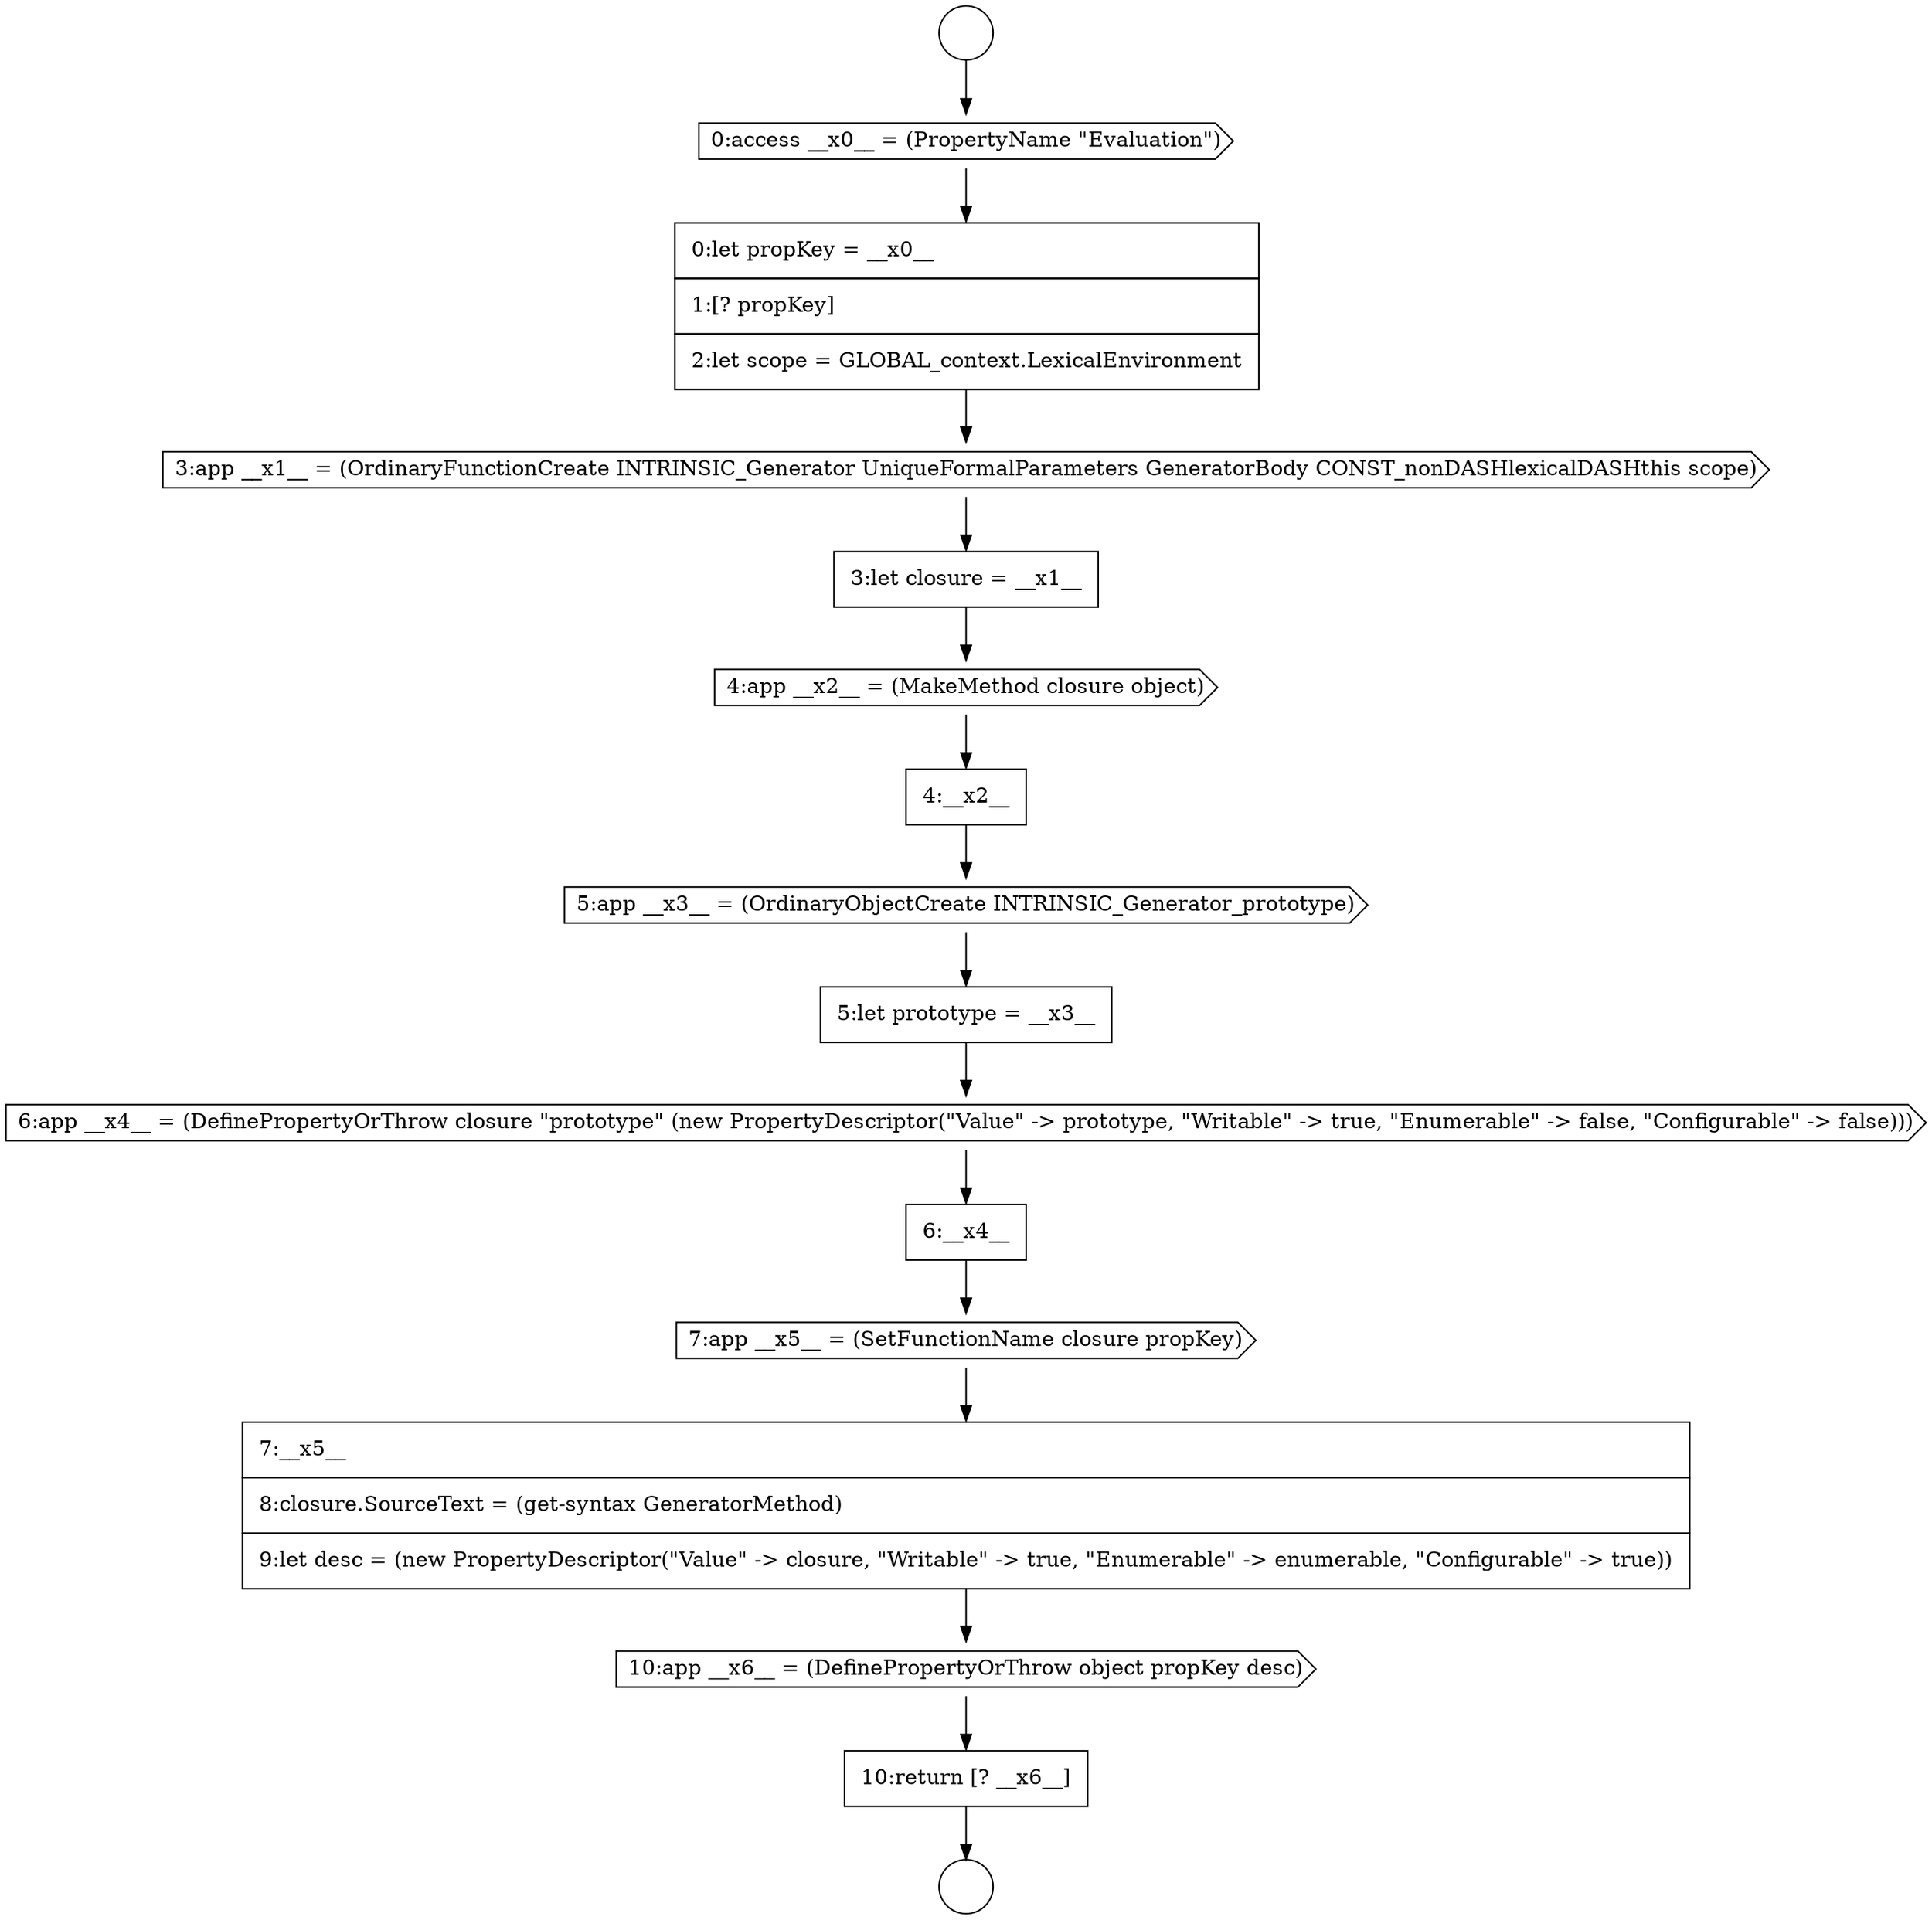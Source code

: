 digraph {
  node9324 [shape=cds, label=<<font color="black">3:app __x1__ = (OrdinaryFunctionCreate INTRINSIC_Generator UniqueFormalParameters GeneratorBody CONST_nonDASHlexicalDASHthis scope)</font>> color="black" fillcolor="white" style=filled]
  node9332 [shape=cds, label=<<font color="black">7:app __x5__ = (SetFunctionName closure propKey)</font>> color="black" fillcolor="white" style=filled]
  node9330 [shape=cds, label=<<font color="black">6:app __x4__ = (DefinePropertyOrThrow closure &quot;prototype&quot; (new PropertyDescriptor(&quot;Value&quot; -&gt; prototype, &quot;Writable&quot; -&gt; true, &quot;Enumerable&quot; -&gt; false, &quot;Configurable&quot; -&gt; false)))</font>> color="black" fillcolor="white" style=filled]
  node9323 [shape=none, margin=0, label=<<font color="black">
    <table border="0" cellborder="1" cellspacing="0" cellpadding="10">
      <tr><td align="left">0:let propKey = __x0__</td></tr>
      <tr><td align="left">1:[? propKey]</td></tr>
      <tr><td align="left">2:let scope = GLOBAL_context.LexicalEnvironment</td></tr>
    </table>
  </font>> color="black" fillcolor="white" style=filled]
  node9320 [shape=circle label=" " color="black" fillcolor="white" style=filled]
  node9322 [shape=cds, label=<<font color="black">0:access __x0__ = (PropertyName &quot;Evaluation&quot;)</font>> color="black" fillcolor="white" style=filled]
  node9327 [shape=none, margin=0, label=<<font color="black">
    <table border="0" cellborder="1" cellspacing="0" cellpadding="10">
      <tr><td align="left">4:__x2__</td></tr>
    </table>
  </font>> color="black" fillcolor="white" style=filled]
  node9334 [shape=cds, label=<<font color="black">10:app __x6__ = (DefinePropertyOrThrow object propKey desc)</font>> color="black" fillcolor="white" style=filled]
  node9326 [shape=cds, label=<<font color="black">4:app __x2__ = (MakeMethod closure object)</font>> color="black" fillcolor="white" style=filled]
  node9321 [shape=circle label=" " color="black" fillcolor="white" style=filled]
  node9328 [shape=cds, label=<<font color="black">5:app __x3__ = (OrdinaryObjectCreate INTRINSIC_Generator_prototype)</font>> color="black" fillcolor="white" style=filled]
  node9333 [shape=none, margin=0, label=<<font color="black">
    <table border="0" cellborder="1" cellspacing="0" cellpadding="10">
      <tr><td align="left">7:__x5__</td></tr>
      <tr><td align="left">8:closure.SourceText = (get-syntax GeneratorMethod)</td></tr>
      <tr><td align="left">9:let desc = (new PropertyDescriptor(&quot;Value&quot; -&gt; closure, &quot;Writable&quot; -&gt; true, &quot;Enumerable&quot; -&gt; enumerable, &quot;Configurable&quot; -&gt; true))</td></tr>
    </table>
  </font>> color="black" fillcolor="white" style=filled]
  node9329 [shape=none, margin=0, label=<<font color="black">
    <table border="0" cellborder="1" cellspacing="0" cellpadding="10">
      <tr><td align="left">5:let prototype = __x3__</td></tr>
    </table>
  </font>> color="black" fillcolor="white" style=filled]
  node9331 [shape=none, margin=0, label=<<font color="black">
    <table border="0" cellborder="1" cellspacing="0" cellpadding="10">
      <tr><td align="left">6:__x4__</td></tr>
    </table>
  </font>> color="black" fillcolor="white" style=filled]
  node9325 [shape=none, margin=0, label=<<font color="black">
    <table border="0" cellborder="1" cellspacing="0" cellpadding="10">
      <tr><td align="left">3:let closure = __x1__</td></tr>
    </table>
  </font>> color="black" fillcolor="white" style=filled]
  node9335 [shape=none, margin=0, label=<<font color="black">
    <table border="0" cellborder="1" cellspacing="0" cellpadding="10">
      <tr><td align="left">10:return [? __x6__]</td></tr>
    </table>
  </font>> color="black" fillcolor="white" style=filled]
  node9334 -> node9335 [ color="black"]
  node9329 -> node9330 [ color="black"]
  node9323 -> node9324 [ color="black"]
  node9330 -> node9331 [ color="black"]
  node9335 -> node9321 [ color="black"]
  node9325 -> node9326 [ color="black"]
  node9328 -> node9329 [ color="black"]
  node9332 -> node9333 [ color="black"]
  node9320 -> node9322 [ color="black"]
  node9333 -> node9334 [ color="black"]
  node9331 -> node9332 [ color="black"]
  node9324 -> node9325 [ color="black"]
  node9322 -> node9323 [ color="black"]
  node9327 -> node9328 [ color="black"]
  node9326 -> node9327 [ color="black"]
}
